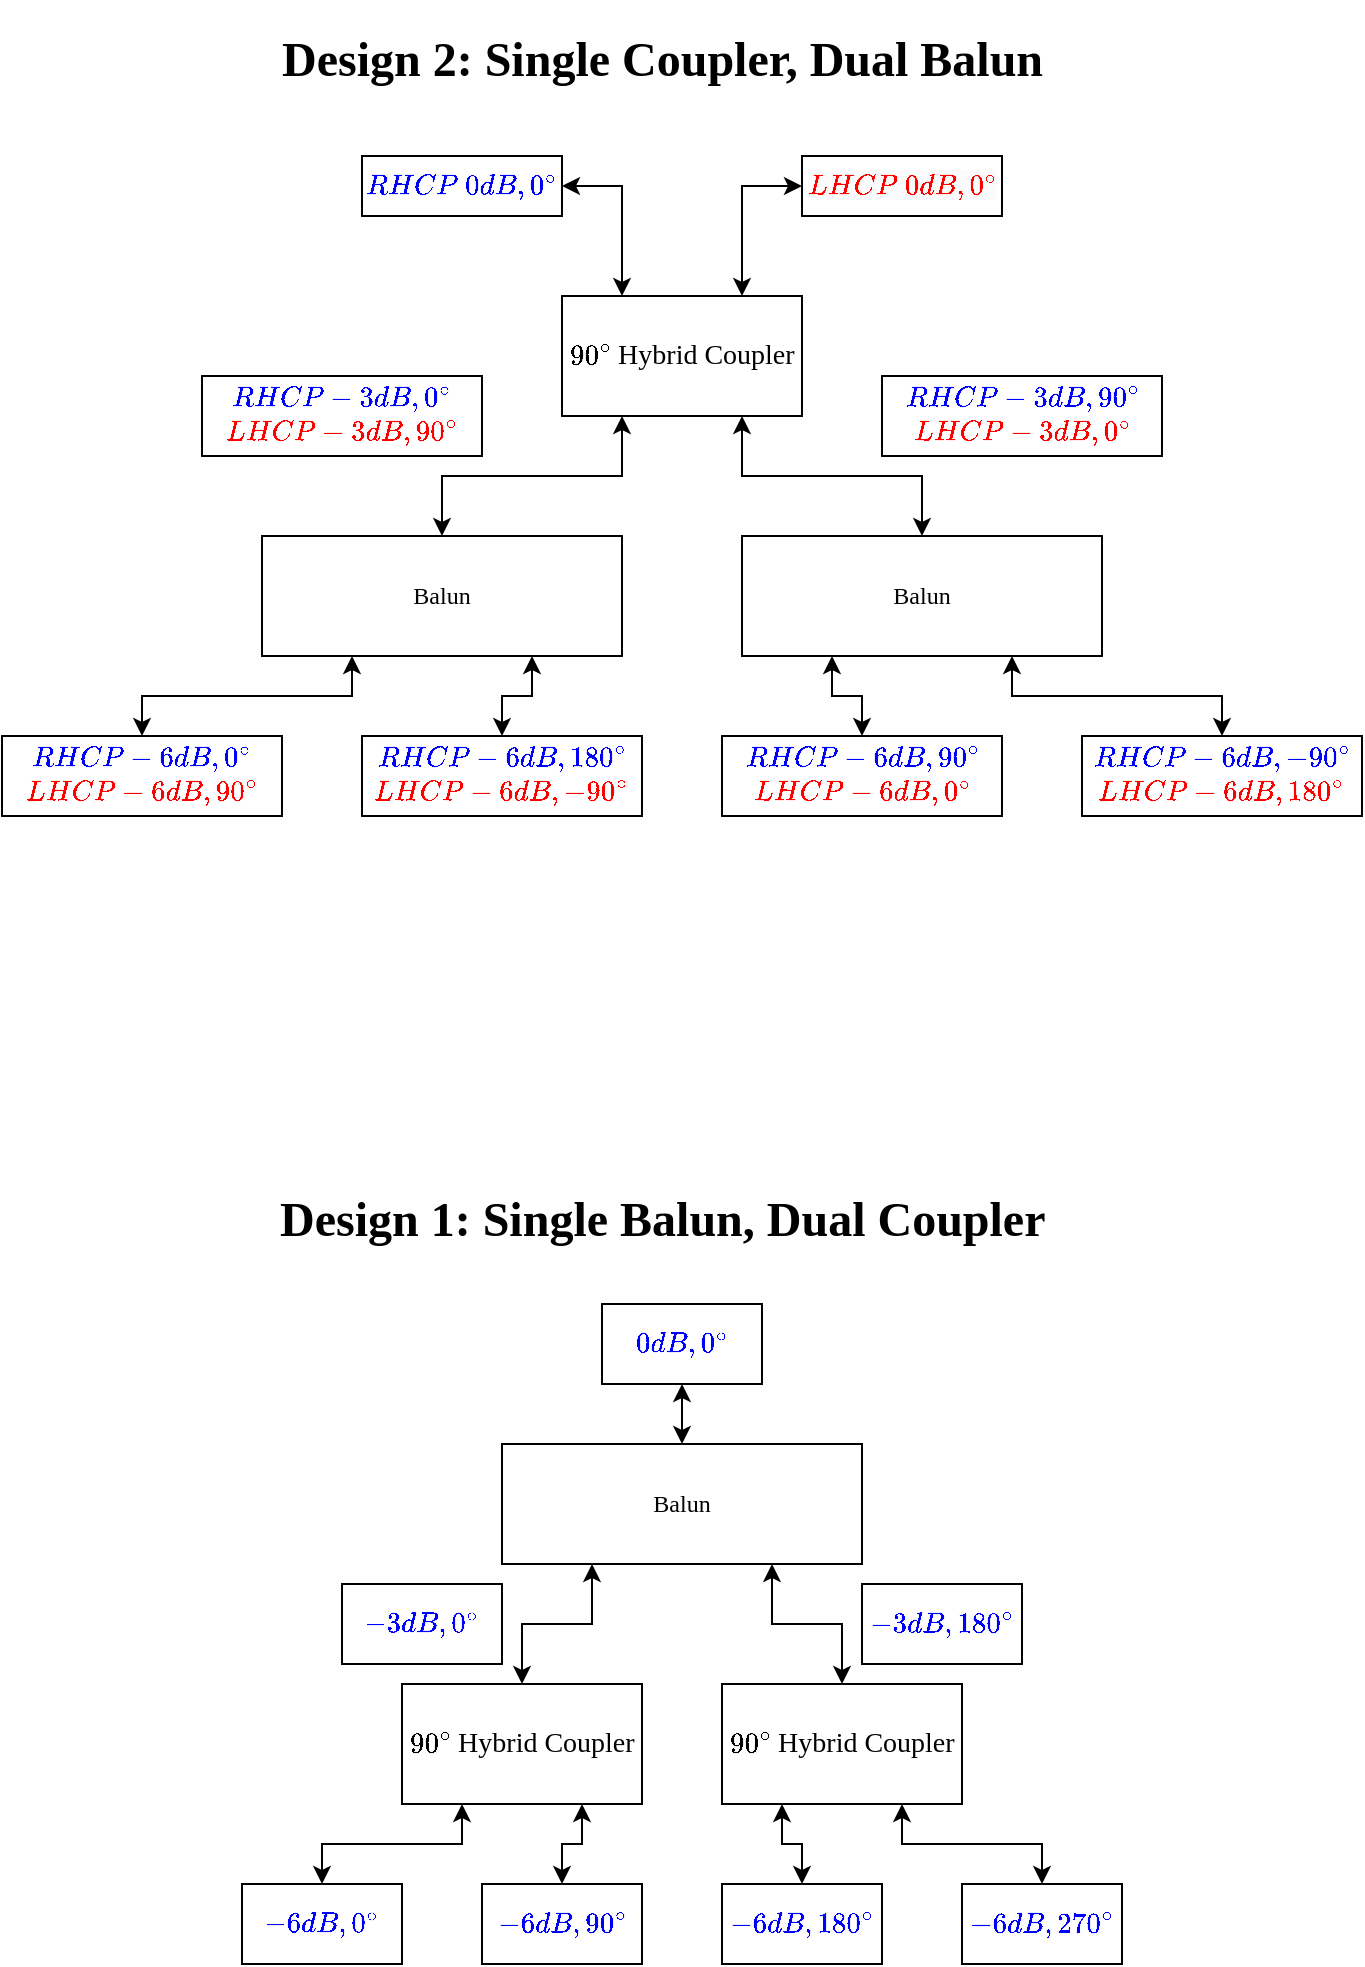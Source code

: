 <mxfile version="20.7.4" type="device"><diagram id="GEQSRIDGC1OMBGI0dUjk" name="Sayfa -1"><mxGraphModel dx="1036" dy="606" grid="1" gridSize="10" guides="1" tooltips="1" connect="1" arrows="1" fold="1" page="1" pageScale="1" pageWidth="827" pageHeight="1169" math="1" shadow="0"><root><mxCell id="0"/><mxCell id="1" parent="0"/><mxCell id="2Av4RhfE7eBnSBflV0-q-6" style="edgeStyle=orthogonalEdgeStyle;rounded=0;orthogonalLoop=1;jettySize=auto;html=1;exitX=0.25;exitY=1;exitDx=0;exitDy=0;entryX=0.5;entryY=0;entryDx=0;entryDy=0;fontColor=#000000;startArrow=classic;startFill=1;fontFamily=Times New Roman;fontStyle=0" parent="1" source="2Av4RhfE7eBnSBflV0-q-3" target="2Av4RhfE7eBnSBflV0-q-4" edge="1"><mxGeometry relative="1" as="geometry"/></mxCell><mxCell id="2Av4RhfE7eBnSBflV0-q-7" style="edgeStyle=orthogonalEdgeStyle;rounded=0;orthogonalLoop=1;jettySize=auto;html=1;exitX=0.75;exitY=1;exitDx=0;exitDy=0;entryX=0.5;entryY=0;entryDx=0;entryDy=0;fontColor=#000000;startArrow=classic;startFill=1;fontFamily=Times New Roman;fontStyle=0" parent="1" source="2Av4RhfE7eBnSBflV0-q-3" target="2Av4RhfE7eBnSBflV0-q-5" edge="1"><mxGeometry relative="1" as="geometry"/></mxCell><mxCell id="2Av4RhfE7eBnSBflV0-q-8" style="edgeStyle=orthogonalEdgeStyle;rounded=0;orthogonalLoop=1;jettySize=auto;html=1;exitX=0.25;exitY=0;exitDx=0;exitDy=0;fontColor=#000000;startArrow=classic;startFill=1;entryX=1;entryY=0.5;entryDx=0;entryDy=0;" parent="1" source="2Av4RhfE7eBnSBflV0-q-3" target="2Av4RhfE7eBnSBflV0-q-22" edge="1"><mxGeometry relative="1" as="geometry"><mxPoint x="378" y="118" as="targetPoint"/></mxGeometry></mxCell><mxCell id="2Av4RhfE7eBnSBflV0-q-9" style="edgeStyle=orthogonalEdgeStyle;rounded=0;orthogonalLoop=1;jettySize=auto;html=1;exitX=0.75;exitY=0;exitDx=0;exitDy=0;fontColor=#000000;startArrow=classic;startFill=1;entryX=0;entryY=0.5;entryDx=0;entryDy=0;" parent="1" source="2Av4RhfE7eBnSBflV0-q-3" target="2Av4RhfE7eBnSBflV0-q-23" edge="1"><mxGeometry relative="1" as="geometry"><mxPoint x="438" y="118" as="targetPoint"/></mxGeometry></mxCell><mxCell id="2Av4RhfE7eBnSBflV0-q-3" value="&lt;span style=&quot;font-size: 14px; text-align: left; background-color: rgb(255, 255, 255);&quot;&gt;\(90^\circ\) Hybrid Coupler&lt;/span&gt;" style="rounded=0;whiteSpace=wrap;html=1;strokeColor=#000000;fontColor=#000000;fontStyle=0;fontFamily=Times New Roman;" parent="1" vertex="1"><mxGeometry x="354" y="158" width="120" height="60" as="geometry"/></mxCell><mxCell id="2Av4RhfE7eBnSBflV0-q-30" style="edgeStyle=orthogonalEdgeStyle;rounded=0;orthogonalLoop=1;jettySize=auto;html=1;exitX=0.25;exitY=1;exitDx=0;exitDy=0;entryX=0.5;entryY=0;entryDx=0;entryDy=0;fontFamily=Times New Roman;fontColor=default;startArrow=classic;startFill=1;" parent="1" source="2Av4RhfE7eBnSBflV0-q-4" target="2Av4RhfE7eBnSBflV0-q-24" edge="1"><mxGeometry relative="1" as="geometry"/></mxCell><mxCell id="2Av4RhfE7eBnSBflV0-q-31" style="edgeStyle=orthogonalEdgeStyle;rounded=0;orthogonalLoop=1;jettySize=auto;html=1;exitX=0.75;exitY=1;exitDx=0;exitDy=0;entryX=0.5;entryY=0;entryDx=0;entryDy=0;fontFamily=Times New Roman;fontColor=default;startArrow=classic;startFill=1;" parent="1" source="2Av4RhfE7eBnSBflV0-q-4" target="2Av4RhfE7eBnSBflV0-q-25" edge="1"><mxGeometry relative="1" as="geometry"/></mxCell><mxCell id="2Av4RhfE7eBnSBflV0-q-4" value="&lt;div style=&quot;text-align: left;&quot;&gt;Balun&lt;/div&gt;" style="rounded=0;whiteSpace=wrap;html=1;strokeColor=#000000;fontColor=#000000;fontStyle=0;fontFamily=Times New Roman;" parent="1" vertex="1"><mxGeometry x="204" y="278" width="180" height="60" as="geometry"/></mxCell><mxCell id="2Av4RhfE7eBnSBflV0-q-32" style="edgeStyle=orthogonalEdgeStyle;rounded=0;orthogonalLoop=1;jettySize=auto;html=1;exitX=0.75;exitY=1;exitDx=0;exitDy=0;entryX=0.5;entryY=0;entryDx=0;entryDy=0;fontFamily=Times New Roman;fontColor=default;startArrow=classic;startFill=1;" parent="1" source="2Av4RhfE7eBnSBflV0-q-5" target="2Av4RhfE7eBnSBflV0-q-28" edge="1"><mxGeometry relative="1" as="geometry"/></mxCell><mxCell id="2Av4RhfE7eBnSBflV0-q-33" style="edgeStyle=orthogonalEdgeStyle;rounded=0;orthogonalLoop=1;jettySize=auto;html=1;exitX=0.25;exitY=1;exitDx=0;exitDy=0;entryX=0.5;entryY=0;entryDx=0;entryDy=0;fontFamily=Times New Roman;fontColor=default;startArrow=classic;startFill=1;" parent="1" source="2Av4RhfE7eBnSBflV0-q-5" target="2Av4RhfE7eBnSBflV0-q-26" edge="1"><mxGeometry relative="1" as="geometry"/></mxCell><mxCell id="2Av4RhfE7eBnSBflV0-q-5" value="&lt;div style=&quot;text-align: left;&quot;&gt;Balun&lt;/div&gt;" style="rounded=0;whiteSpace=wrap;html=1;strokeColor=#000000;fontColor=#000000;fontStyle=0;fontFamily=Times New Roman;" parent="1" vertex="1"><mxGeometry x="444" y="278" width="180" height="60" as="geometry"/></mxCell><mxCell id="2Av4RhfE7eBnSBflV0-q-19" value="&lt;span style=&quot;font-size: 14px; text-align: left; background-color: rgb(255, 255, 255);&quot;&gt;\(RHCP -3 dB,&amp;nbsp; 0^\circ\)&lt;br&gt;&lt;/span&gt;&lt;font color=&quot;#ff0000&quot;&gt;&lt;span style=&quot;border-color: var(--border-color); font-size: 14px; text-align: left; background-color: rgb(255, 255, 255);&quot;&gt;\(LHCP -3 dB, 90^\circ\)&lt;/span&gt;&lt;/font&gt;&lt;span style=&quot;font-size: 14px; text-align: left; background-color: rgb(255, 255, 255);&quot;&gt;&lt;br&gt;&lt;/span&gt;" style="text;html=1;strokeColor=default;fillColor=none;align=center;verticalAlign=middle;whiteSpace=wrap;rounded=0;fontColor=#0000FF;fontStyle=0;fontFamily=Times New Roman;" parent="1" vertex="1"><mxGeometry x="174" y="198" width="140" height="40" as="geometry"/></mxCell><mxCell id="2Av4RhfE7eBnSBflV0-q-21" value="&lt;span style=&quot;font-size: 14px; text-align: left; background-color: rgb(255, 255, 255);&quot;&gt;\(RHCP -3 dB,&amp;nbsp; 90^\circ\)&lt;br&gt;&lt;/span&gt;&lt;font color=&quot;#ff0000&quot;&gt;&lt;span style=&quot;border-color: var(--border-color); font-size: 14px; text-align: left; background-color: rgb(255, 255, 255);&quot;&gt;\(LHCP -3 dB, 0^\circ\)&lt;/span&gt;&lt;/font&gt;&lt;span style=&quot;font-size: 14px; text-align: left; background-color: rgb(255, 255, 255);&quot;&gt;&lt;br&gt;&lt;/span&gt;" style="text;html=1;strokeColor=default;fillColor=none;align=center;verticalAlign=middle;whiteSpace=wrap;rounded=0;fontColor=#0000FF;fontStyle=0;fontFamily=Times New Roman;" parent="1" vertex="1"><mxGeometry x="514" y="198" width="140" height="40" as="geometry"/></mxCell><mxCell id="2Av4RhfE7eBnSBflV0-q-22" value="&lt;span style=&quot;font-size: 14px; text-align: left;&quot;&gt;\(RHCP \ 0 dB,&amp;nbsp; 0^\circ\)&lt;/span&gt;&lt;span style=&quot;font-size: 14px; text-align: left;&quot;&gt;&lt;br&gt;&lt;/span&gt;" style="text;html=1;strokeColor=default;fillColor=none;align=center;verticalAlign=middle;whiteSpace=wrap;rounded=0;fontColor=#0000FF;fontStyle=0;fontFamily=Times New Roman;labelBackgroundColor=none;" parent="1" vertex="1"><mxGeometry x="254" y="88" width="100" height="30" as="geometry"/></mxCell><mxCell id="2Av4RhfE7eBnSBflV0-q-23" value="&lt;span style=&quot;color: rgb(255, 0, 0); font-family: &amp;quot;Times New Roman&amp;quot;; font-size: 14px; font-style: normal; font-variant-ligatures: normal; font-variant-caps: normal; font-weight: 400; letter-spacing: normal; orphans: 2; text-align: left; text-indent: 0px; text-transform: none; widows: 2; word-spacing: 0px; -webkit-text-stroke-width: 0px; background-color: rgb(251, 251, 251); text-decoration-thickness: initial; text-decoration-style: initial; text-decoration-color: initial; float: none; display: inline !important;&quot;&gt;\(LHCP&amp;nbsp; \ 0 dB, 0^\circ\)&lt;/span&gt;" style="text;html=1;strokeColor=default;fillColor=none;align=center;verticalAlign=middle;whiteSpace=wrap;rounded=0;fontColor=#0000FF;fontStyle=0;fontFamily=Times New Roman;labelBackgroundColor=none;" parent="1" vertex="1"><mxGeometry x="474" y="88" width="100" height="30" as="geometry"/></mxCell><mxCell id="2Av4RhfE7eBnSBflV0-q-24" value="&lt;span style=&quot;font-size: 14px; text-align: left;&quot;&gt;\(RHCP -6 dB,&amp;nbsp; 0^\circ\)&lt;br&gt;&lt;/span&gt;&lt;font color=&quot;#ff0000&quot;&gt;&lt;span style=&quot;border-color: var(--border-color); font-size: 14px; text-align: left;&quot;&gt;\(LHCP -6 dB, 90^\circ\)&lt;/span&gt;&lt;/font&gt;&lt;span style=&quot;font-size: 14px; text-align: left;&quot;&gt;&lt;br&gt;&lt;/span&gt;" style="text;html=1;strokeColor=default;fillColor=none;align=center;verticalAlign=middle;whiteSpace=wrap;rounded=0;fontColor=#0000FF;fontStyle=0;fontFamily=Times New Roman;labelBackgroundColor=none;" parent="1" vertex="1"><mxGeometry x="74" y="378" width="140" height="40" as="geometry"/></mxCell><mxCell id="2Av4RhfE7eBnSBflV0-q-25" value="&lt;span style=&quot;font-size: 14px; text-align: left;&quot;&gt;\(RHCP -6 dB,&amp;nbsp; 180^\circ\)&lt;br&gt;&lt;/span&gt;&lt;font color=&quot;#ff0000&quot;&gt;&lt;span style=&quot;border-color: var(--border-color); font-size: 14px; text-align: left;&quot;&gt;\(LHCP -6 dB, -90^\circ\)&lt;/span&gt;&lt;/font&gt;&lt;span style=&quot;font-size: 14px; text-align: left;&quot;&gt;&lt;br&gt;&lt;/span&gt;" style="text;html=1;strokeColor=default;fillColor=none;align=center;verticalAlign=middle;whiteSpace=wrap;rounded=0;fontColor=#0000FF;fontStyle=0;fontFamily=Times New Roman;labelBackgroundColor=none;" parent="1" vertex="1"><mxGeometry x="254" y="378" width="140" height="40" as="geometry"/></mxCell><mxCell id="2Av4RhfE7eBnSBflV0-q-26" value="&lt;span style=&quot;font-size: 14px; text-align: left;&quot;&gt;\(RHCP -6 dB,&amp;nbsp; 90^\circ\)&lt;br&gt;&lt;/span&gt;&lt;font color=&quot;#ff0000&quot;&gt;&lt;span style=&quot;border-color: var(--border-color); font-size: 14px; text-align: left;&quot;&gt;\(LHCP -6 dB, 0^\circ\)&lt;/span&gt;&lt;/font&gt;&lt;span style=&quot;font-size: 14px; text-align: left;&quot;&gt;&lt;br&gt;&lt;/span&gt;" style="text;html=1;strokeColor=default;fillColor=none;align=center;verticalAlign=middle;whiteSpace=wrap;rounded=0;fontColor=#0000FF;fontStyle=0;fontFamily=Times New Roman;labelBackgroundColor=none;" parent="1" vertex="1"><mxGeometry x="434" y="378" width="140" height="40" as="geometry"/></mxCell><mxCell id="2Av4RhfE7eBnSBflV0-q-28" value="&lt;span style=&quot;font-size: 14px; text-align: left;&quot;&gt;\(RHCP -6 dB,&amp;nbsp; -90^\circ\)&lt;br&gt;&lt;/span&gt;&lt;font color=&quot;#ff0000&quot;&gt;&lt;span style=&quot;border-color: var(--border-color); font-size: 14px; text-align: left;&quot;&gt;\(LHCP -6 dB, 180^\circ\)&lt;/span&gt;&lt;/font&gt;&lt;span style=&quot;font-size: 14px; text-align: left;&quot;&gt;&lt;br&gt;&lt;/span&gt;" style="text;html=1;strokeColor=default;fillColor=none;align=center;verticalAlign=middle;whiteSpace=wrap;rounded=0;fontColor=#0000FF;fontStyle=0;fontFamily=Times New Roman;labelBackgroundColor=none;" parent="1" vertex="1"><mxGeometry x="614" y="378" width="140" height="40" as="geometry"/></mxCell><mxCell id="2Av4RhfE7eBnSBflV0-q-37" style="edgeStyle=orthogonalEdgeStyle;rounded=0;orthogonalLoop=1;jettySize=auto;html=1;exitX=0.25;exitY=1;exitDx=0;exitDy=0;entryX=0.5;entryY=0;entryDx=0;entryDy=0;fontFamily=Times New Roman;fontColor=default;startArrow=classic;startFill=1;" parent="1" source="2Av4RhfE7eBnSBflV0-q-34" target="2Av4RhfE7eBnSBflV0-q-35" edge="1"><mxGeometry relative="1" as="geometry"/></mxCell><mxCell id="2Av4RhfE7eBnSBflV0-q-38" style="edgeStyle=orthogonalEdgeStyle;rounded=0;orthogonalLoop=1;jettySize=auto;html=1;exitX=0.75;exitY=1;exitDx=0;exitDy=0;entryX=0.5;entryY=0;entryDx=0;entryDy=0;fontFamily=Times New Roman;fontColor=default;startArrow=classic;startFill=1;" parent="1" source="2Av4RhfE7eBnSBflV0-q-34" target="2Av4RhfE7eBnSBflV0-q-36" edge="1"><mxGeometry relative="1" as="geometry"/></mxCell><mxCell id="2Av4RhfE7eBnSBflV0-q-34" value="&lt;div style=&quot;text-align: left;&quot;&gt;Balun&lt;/div&gt;" style="rounded=0;whiteSpace=wrap;html=1;strokeColor=#000000;fontColor=#000000;fontStyle=0;fontFamily=Times New Roman;" parent="1" vertex="1"><mxGeometry x="324" y="732" width="180" height="60" as="geometry"/></mxCell><mxCell id="2Av4RhfE7eBnSBflV0-q-45" style="edgeStyle=orthogonalEdgeStyle;rounded=0;orthogonalLoop=1;jettySize=auto;html=1;exitX=0.25;exitY=1;exitDx=0;exitDy=0;entryX=0.5;entryY=0;entryDx=0;entryDy=0;fontFamily=Times New Roman;fontColor=#000000;startArrow=classic;startFill=1;" parent="1" source="2Av4RhfE7eBnSBflV0-q-35" target="2Av4RhfE7eBnSBflV0-q-44" edge="1"><mxGeometry relative="1" as="geometry"/></mxCell><mxCell id="2Av4RhfE7eBnSBflV0-q-49" style="edgeStyle=orthogonalEdgeStyle;rounded=0;orthogonalLoop=1;jettySize=auto;html=1;exitX=0.75;exitY=1;exitDx=0;exitDy=0;entryX=0.5;entryY=0;entryDx=0;entryDy=0;fontFamily=Times New Roman;fontColor=#000000;startArrow=classic;startFill=1;" parent="1" source="2Av4RhfE7eBnSBflV0-q-35" target="2Av4RhfE7eBnSBflV0-q-46" edge="1"><mxGeometry relative="1" as="geometry"/></mxCell><mxCell id="2Av4RhfE7eBnSBflV0-q-35" value="&lt;span style=&quot;font-size: 14px; text-align: left; background-color: rgb(255, 255, 255);&quot;&gt;\(90^\circ\) Hybrid Coupler&lt;/span&gt;" style="rounded=0;whiteSpace=wrap;html=1;strokeColor=#000000;fontColor=#000000;fontStyle=0;fontFamily=Times New Roman;" parent="1" vertex="1"><mxGeometry x="274" y="852" width="120" height="60" as="geometry"/></mxCell><mxCell id="2Av4RhfE7eBnSBflV0-q-50" style="edgeStyle=orthogonalEdgeStyle;rounded=0;orthogonalLoop=1;jettySize=auto;html=1;exitX=0.25;exitY=1;exitDx=0;exitDy=0;entryX=0.5;entryY=0;entryDx=0;entryDy=0;fontFamily=Times New Roman;fontColor=#000000;startArrow=classic;startFill=1;" parent="1" source="2Av4RhfE7eBnSBflV0-q-36" target="2Av4RhfE7eBnSBflV0-q-47" edge="1"><mxGeometry relative="1" as="geometry"/></mxCell><mxCell id="2Av4RhfE7eBnSBflV0-q-51" style="edgeStyle=orthogonalEdgeStyle;rounded=0;orthogonalLoop=1;jettySize=auto;html=1;exitX=0.75;exitY=1;exitDx=0;exitDy=0;entryX=0.5;entryY=0;entryDx=0;entryDy=0;fontFamily=Times New Roman;fontColor=#000000;startArrow=classic;startFill=1;" parent="1" source="2Av4RhfE7eBnSBflV0-q-36" target="2Av4RhfE7eBnSBflV0-q-48" edge="1"><mxGeometry relative="1" as="geometry"/></mxCell><mxCell id="2Av4RhfE7eBnSBflV0-q-36" value="&lt;span style=&quot;font-size: 14px; text-align: left; background-color: rgb(255, 255, 255);&quot;&gt;\(90^\circ\) Hybrid Coupler&lt;/span&gt;" style="rounded=0;whiteSpace=wrap;html=1;strokeColor=#000000;fontColor=#000000;fontStyle=0;fontFamily=Times New Roman;" parent="1" vertex="1"><mxGeometry x="434" y="852" width="120" height="60" as="geometry"/></mxCell><mxCell id="2Av4RhfE7eBnSBflV0-q-39" value="&lt;span style=&quot;font-size: 14px; text-align: left; background-color: rgb(255, 255, 255);&quot;&gt;\( -3 dB,&amp;nbsp; 0^\circ\)&lt;/span&gt;" style="text;html=1;strokeColor=default;fillColor=none;align=center;verticalAlign=middle;whiteSpace=wrap;rounded=0;fontColor=#0000FF;fontStyle=0;fontFamily=Times New Roman;" parent="1" vertex="1"><mxGeometry x="244" y="802" width="80" height="40" as="geometry"/></mxCell><mxCell id="2Av4RhfE7eBnSBflV0-q-43" value="&lt;span style=&quot;font-size: 14px; text-align: left; background-color: rgb(255, 255, 255);&quot;&gt;\( -3 dB,&amp;nbsp; 180^\circ\)&lt;/span&gt;" style="text;html=1;strokeColor=default;fillColor=none;align=center;verticalAlign=middle;whiteSpace=wrap;rounded=0;fontColor=#0000FF;fontStyle=0;fontFamily=Times New Roman;" parent="1" vertex="1"><mxGeometry x="504" y="802" width="80" height="40" as="geometry"/></mxCell><mxCell id="2Av4RhfE7eBnSBflV0-q-44" value="&lt;span style=&quot;font-size: 14px; text-align: left; background-color: rgb(255, 255, 255);&quot;&gt;\( -6 dB,&amp;nbsp; 0^\circ\)&lt;/span&gt;" style="text;html=1;strokeColor=default;fillColor=none;align=center;verticalAlign=middle;whiteSpace=wrap;rounded=0;fontColor=#0000FF;fontStyle=0;fontFamily=Times New Roman;" parent="1" vertex="1"><mxGeometry x="194" y="952" width="80" height="40" as="geometry"/></mxCell><mxCell id="2Av4RhfE7eBnSBflV0-q-46" value="&lt;span style=&quot;font-size: 14px; text-align: left; background-color: rgb(255, 255, 255);&quot;&gt;\( -6 dB,&amp;nbsp; 90^\circ\)&lt;/span&gt;" style="text;html=1;strokeColor=default;fillColor=none;align=center;verticalAlign=middle;whiteSpace=wrap;rounded=0;fontColor=#0000FF;fontStyle=0;fontFamily=Times New Roman;" parent="1" vertex="1"><mxGeometry x="314" y="952" width="80" height="40" as="geometry"/></mxCell><mxCell id="2Av4RhfE7eBnSBflV0-q-47" value="&lt;span style=&quot;font-size: 14px; text-align: left; background-color: rgb(255, 255, 255);&quot;&gt;\( -6 dB,&amp;nbsp; 180^\circ\)&lt;/span&gt;" style="text;html=1;strokeColor=default;fillColor=none;align=center;verticalAlign=middle;whiteSpace=wrap;rounded=0;fontColor=#0000FF;fontStyle=0;fontFamily=Times New Roman;" parent="1" vertex="1"><mxGeometry x="434" y="952" width="80" height="40" as="geometry"/></mxCell><mxCell id="2Av4RhfE7eBnSBflV0-q-48" value="&lt;span style=&quot;font-size: 14px; text-align: left; background-color: rgb(255, 255, 255);&quot;&gt;\( -6 dB,&amp;nbsp; 270^\circ\)&lt;/span&gt;" style="text;html=1;strokeColor=default;fillColor=none;align=center;verticalAlign=middle;whiteSpace=wrap;rounded=0;fontColor=#0000FF;fontStyle=0;fontFamily=Times New Roman;" parent="1" vertex="1"><mxGeometry x="554" y="952" width="80" height="40" as="geometry"/></mxCell><mxCell id="2Av4RhfE7eBnSBflV0-q-53" value="" style="edgeStyle=orthogonalEdgeStyle;rounded=0;orthogonalLoop=1;jettySize=auto;html=1;fontFamily=Times New Roman;fontColor=#0000FF;startArrow=classic;startFill=1;" parent="1" source="2Av4RhfE7eBnSBflV0-q-52" target="2Av4RhfE7eBnSBflV0-q-34" edge="1"><mxGeometry relative="1" as="geometry"/></mxCell><mxCell id="2Av4RhfE7eBnSBflV0-q-52" value="&lt;span style=&quot;font-size: 14px; text-align: left; background-color: rgb(255, 255, 255);&quot;&gt;\( 0 dB,&amp;nbsp; 0^\circ\)&lt;/span&gt;" style="text;html=1;strokeColor=default;fillColor=none;align=center;verticalAlign=middle;whiteSpace=wrap;rounded=0;fontColor=#0000FF;fontStyle=0;fontFamily=Times New Roman;" parent="1" vertex="1"><mxGeometry x="374" y="662" width="80" height="40" as="geometry"/></mxCell><mxCell id="2Av4RhfE7eBnSBflV0-q-54" value="&lt;h1&gt;Design 1: Single Balun, Dual Coupler&lt;/h1&gt;" style="text;html=1;strokeColor=none;fillColor=none;spacing=5;spacingTop=-20;whiteSpace=wrap;overflow=hidden;rounded=0;labelBackgroundColor=none;fontFamily=Times New Roman;fontColor=#000000;" parent="1" vertex="1"><mxGeometry x="208" y="600" width="411" height="50" as="geometry"/></mxCell><mxCell id="2Av4RhfE7eBnSBflV0-q-55" value="&lt;h1&gt;Design 2: Single Coupler, Dual Balun&lt;/h1&gt;" style="text;html=1;strokeColor=none;fillColor=none;spacing=5;spacingTop=-20;whiteSpace=wrap;overflow=hidden;rounded=0;labelBackgroundColor=none;fontFamily=Times New Roman;fontColor=#000000;" parent="1" vertex="1"><mxGeometry x="208.5" y="20" width="411" height="50" as="geometry"/></mxCell></root></mxGraphModel></diagram></mxfile>